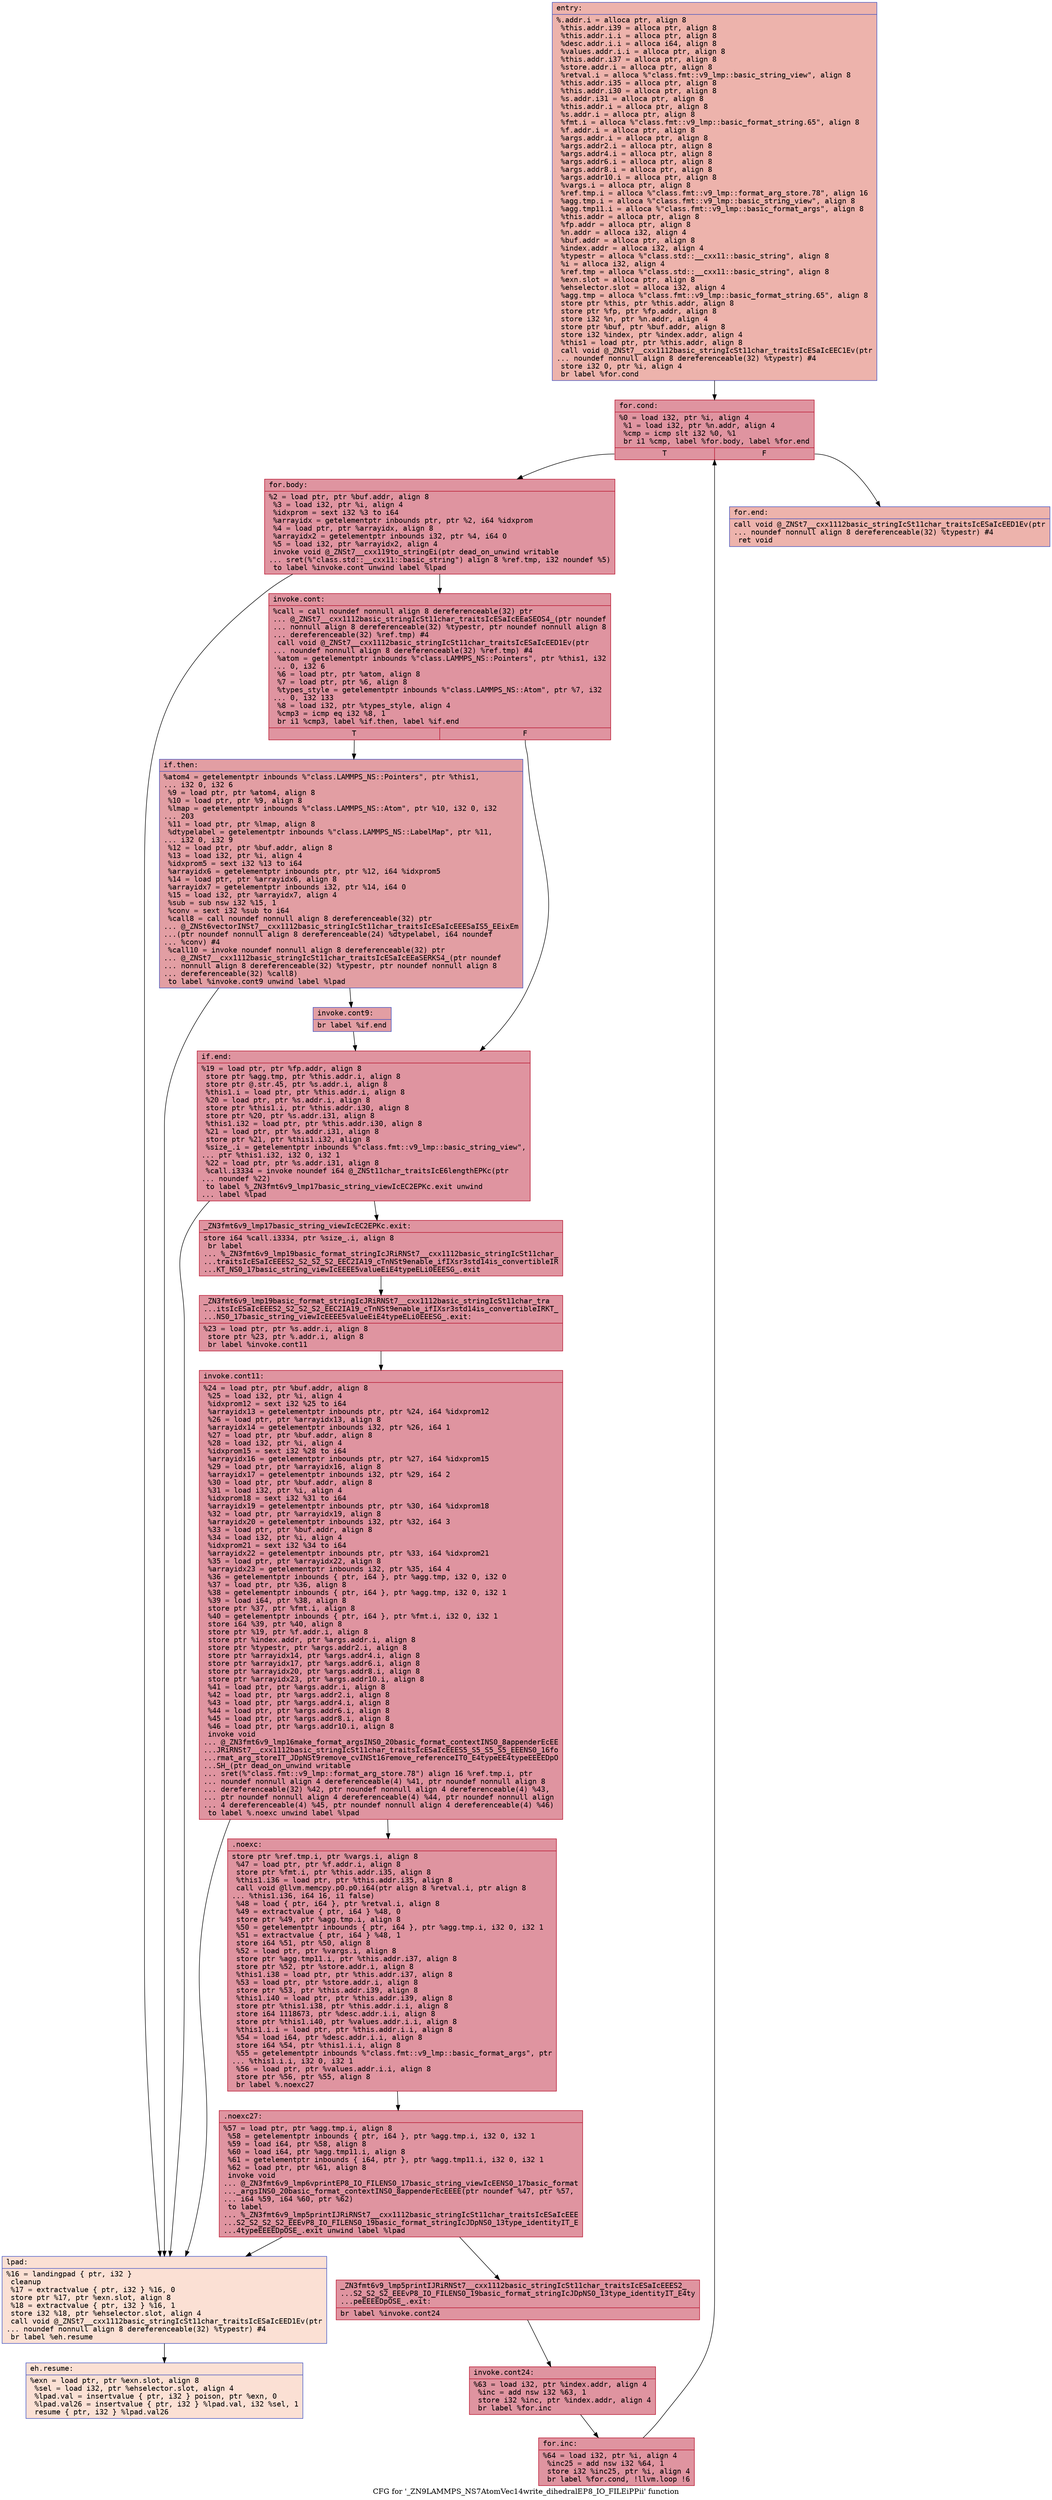 digraph "CFG for '_ZN9LAMMPS_NS7AtomVec14write_dihedralEP8_IO_FILEiPPii' function" {
	label="CFG for '_ZN9LAMMPS_NS7AtomVec14write_dihedralEP8_IO_FILEiPPii' function";

	Node0x56285abd4af0 [shape=record,color="#3d50c3ff", style=filled, fillcolor="#d6524470" fontname="Courier",label="{entry:\l|  %.addr.i = alloca ptr, align 8\l  %this.addr.i39 = alloca ptr, align 8\l  %this.addr.i.i = alloca ptr, align 8\l  %desc.addr.i.i = alloca i64, align 8\l  %values.addr.i.i = alloca ptr, align 8\l  %this.addr.i37 = alloca ptr, align 8\l  %store.addr.i = alloca ptr, align 8\l  %retval.i = alloca %\"class.fmt::v9_lmp::basic_string_view\", align 8\l  %this.addr.i35 = alloca ptr, align 8\l  %this.addr.i30 = alloca ptr, align 8\l  %s.addr.i31 = alloca ptr, align 8\l  %this.addr.i = alloca ptr, align 8\l  %s.addr.i = alloca ptr, align 8\l  %fmt.i = alloca %\"class.fmt::v9_lmp::basic_format_string.65\", align 8\l  %f.addr.i = alloca ptr, align 8\l  %args.addr.i = alloca ptr, align 8\l  %args.addr2.i = alloca ptr, align 8\l  %args.addr4.i = alloca ptr, align 8\l  %args.addr6.i = alloca ptr, align 8\l  %args.addr8.i = alloca ptr, align 8\l  %args.addr10.i = alloca ptr, align 8\l  %vargs.i = alloca ptr, align 8\l  %ref.tmp.i = alloca %\"class.fmt::v9_lmp::format_arg_store.78\", align 16\l  %agg.tmp.i = alloca %\"class.fmt::v9_lmp::basic_string_view\", align 8\l  %agg.tmp11.i = alloca %\"class.fmt::v9_lmp::basic_format_args\", align 8\l  %this.addr = alloca ptr, align 8\l  %fp.addr = alloca ptr, align 8\l  %n.addr = alloca i32, align 4\l  %buf.addr = alloca ptr, align 8\l  %index.addr = alloca i32, align 4\l  %typestr = alloca %\"class.std::__cxx11::basic_string\", align 8\l  %i = alloca i32, align 4\l  %ref.tmp = alloca %\"class.std::__cxx11::basic_string\", align 8\l  %exn.slot = alloca ptr, align 8\l  %ehselector.slot = alloca i32, align 4\l  %agg.tmp = alloca %\"class.fmt::v9_lmp::basic_format_string.65\", align 8\l  store ptr %this, ptr %this.addr, align 8\l  store ptr %fp, ptr %fp.addr, align 8\l  store i32 %n, ptr %n.addr, align 4\l  store ptr %buf, ptr %buf.addr, align 8\l  store i32 %index, ptr %index.addr, align 4\l  %this1 = load ptr, ptr %this.addr, align 8\l  call void @_ZNSt7__cxx1112basic_stringIcSt11char_traitsIcESaIcEEC1Ev(ptr\l... noundef nonnull align 8 dereferenceable(32) %typestr) #4\l  store i32 0, ptr %i, align 4\l  br label %for.cond\l}"];
	Node0x56285abd4af0 -> Node0x56285abdf940[tooltip="entry -> for.cond\nProbability 100.00%" ];
	Node0x56285abdf940 [shape=record,color="#b70d28ff", style=filled, fillcolor="#b70d2870" fontname="Courier",label="{for.cond:\l|  %0 = load i32, ptr %i, align 4\l  %1 = load i32, ptr %n.addr, align 4\l  %cmp = icmp slt i32 %0, %1\l  br i1 %cmp, label %for.body, label %for.end\l|{<s0>T|<s1>F}}"];
	Node0x56285abdf940:s0 -> Node0x56285abdfd90[tooltip="for.cond -> for.body\nProbability 96.88%" ];
	Node0x56285abdf940:s1 -> Node0x56285abdfe10[tooltip="for.cond -> for.end\nProbability 3.12%" ];
	Node0x56285abdfd90 [shape=record,color="#b70d28ff", style=filled, fillcolor="#b70d2870" fontname="Courier",label="{for.body:\l|  %2 = load ptr, ptr %buf.addr, align 8\l  %3 = load i32, ptr %i, align 4\l  %idxprom = sext i32 %3 to i64\l  %arrayidx = getelementptr inbounds ptr, ptr %2, i64 %idxprom\l  %4 = load ptr, ptr %arrayidx, align 8\l  %arrayidx2 = getelementptr inbounds i32, ptr %4, i64 0\l  %5 = load i32, ptr %arrayidx2, align 4\l  invoke void @_ZNSt7__cxx119to_stringEi(ptr dead_on_unwind writable\l... sret(%\"class.std::__cxx11::basic_string\") align 8 %ref.tmp, i32 noundef %5)\l          to label %invoke.cont unwind label %lpad\l}"];
	Node0x56285abdfd90 -> Node0x56285abd7720[tooltip="for.body -> invoke.cont\nProbability 100.00%" ];
	Node0x56285abdfd90 -> Node0x56285abd77a0[tooltip="for.body -> lpad\nProbability 0.00%" ];
	Node0x56285abd7720 [shape=record,color="#b70d28ff", style=filled, fillcolor="#b70d2870" fontname="Courier",label="{invoke.cont:\l|  %call = call noundef nonnull align 8 dereferenceable(32) ptr\l... @_ZNSt7__cxx1112basic_stringIcSt11char_traitsIcESaIcEEaSEOS4_(ptr noundef\l... nonnull align 8 dereferenceable(32) %typestr, ptr noundef nonnull align 8\l... dereferenceable(32) %ref.tmp) #4\l  call void @_ZNSt7__cxx1112basic_stringIcSt11char_traitsIcESaIcEED1Ev(ptr\l... noundef nonnull align 8 dereferenceable(32) %ref.tmp) #4\l  %atom = getelementptr inbounds %\"class.LAMMPS_NS::Pointers\", ptr %this1, i32\l... 0, i32 6\l  %6 = load ptr, ptr %atom, align 8\l  %7 = load ptr, ptr %6, align 8\l  %types_style = getelementptr inbounds %\"class.LAMMPS_NS::Atom\", ptr %7, i32\l... 0, i32 133\l  %8 = load i32, ptr %types_style, align 4\l  %cmp3 = icmp eq i32 %8, 1\l  br i1 %cmp3, label %if.then, label %if.end\l|{<s0>T|<s1>F}}"];
	Node0x56285abd7720:s0 -> Node0x56285abe0920[tooltip="invoke.cont -> if.then\nProbability 50.00%" ];
	Node0x56285abd7720:s1 -> Node0x56285abe0fa0[tooltip="invoke.cont -> if.end\nProbability 50.00%" ];
	Node0x56285abe0920 [shape=record,color="#3d50c3ff", style=filled, fillcolor="#be242e70" fontname="Courier",label="{if.then:\l|  %atom4 = getelementptr inbounds %\"class.LAMMPS_NS::Pointers\", ptr %this1,\l... i32 0, i32 6\l  %9 = load ptr, ptr %atom4, align 8\l  %10 = load ptr, ptr %9, align 8\l  %lmap = getelementptr inbounds %\"class.LAMMPS_NS::Atom\", ptr %10, i32 0, i32\l... 203\l  %11 = load ptr, ptr %lmap, align 8\l  %dtypelabel = getelementptr inbounds %\"class.LAMMPS_NS::LabelMap\", ptr %11,\l... i32 0, i32 9\l  %12 = load ptr, ptr %buf.addr, align 8\l  %13 = load i32, ptr %i, align 4\l  %idxprom5 = sext i32 %13 to i64\l  %arrayidx6 = getelementptr inbounds ptr, ptr %12, i64 %idxprom5\l  %14 = load ptr, ptr %arrayidx6, align 8\l  %arrayidx7 = getelementptr inbounds i32, ptr %14, i64 0\l  %15 = load i32, ptr %arrayidx7, align 4\l  %sub = sub nsw i32 %15, 1\l  %conv = sext i32 %sub to i64\l  %call8 = call noundef nonnull align 8 dereferenceable(32) ptr\l... @_ZNSt6vectorINSt7__cxx1112basic_stringIcSt11char_traitsIcESaIcEEESaIS5_EEixEm\l...(ptr noundef nonnull align 8 dereferenceable(24) %dtypelabel, i64 noundef\l... %conv) #4\l  %call10 = invoke noundef nonnull align 8 dereferenceable(32) ptr\l... @_ZNSt7__cxx1112basic_stringIcSt11char_traitsIcESaIcEEaSERKS4_(ptr noundef\l... nonnull align 8 dereferenceable(32) %typestr, ptr noundef nonnull align 8\l... dereferenceable(32) %call8)\l          to label %invoke.cont9 unwind label %lpad\l}"];
	Node0x56285abe0920 -> Node0x56285abe1c00[tooltip="if.then -> invoke.cont9\nProbability 100.00%" ];
	Node0x56285abe0920 -> Node0x56285abd77a0[tooltip="if.then -> lpad\nProbability 0.00%" ];
	Node0x56285abe1c00 [shape=record,color="#3d50c3ff", style=filled, fillcolor="#be242e70" fontname="Courier",label="{invoke.cont9:\l|  br label %if.end\l}"];
	Node0x56285abe1c00 -> Node0x56285abe0fa0[tooltip="invoke.cont9 -> if.end\nProbability 100.00%" ];
	Node0x56285abd77a0 [shape=record,color="#3d50c3ff", style=filled, fillcolor="#f7b99e70" fontname="Courier",label="{lpad:\l|  %16 = landingpad \{ ptr, i32 \}\l          cleanup\l  %17 = extractvalue \{ ptr, i32 \} %16, 0\l  store ptr %17, ptr %exn.slot, align 8\l  %18 = extractvalue \{ ptr, i32 \} %16, 1\l  store i32 %18, ptr %ehselector.slot, align 4\l  call void @_ZNSt7__cxx1112basic_stringIcSt11char_traitsIcESaIcEED1Ev(ptr\l... noundef nonnull align 8 dereferenceable(32) %typestr) #4\l  br label %eh.resume\l}"];
	Node0x56285abd77a0 -> Node0x56285abe1bb0[tooltip="lpad -> eh.resume\nProbability 100.00%" ];
	Node0x56285abe0fa0 [shape=record,color="#b70d28ff", style=filled, fillcolor="#b70d2870" fontname="Courier",label="{if.end:\l|  %19 = load ptr, ptr %fp.addr, align 8\l  store ptr %agg.tmp, ptr %this.addr.i, align 8\l  store ptr @.str.45, ptr %s.addr.i, align 8\l  %this1.i = load ptr, ptr %this.addr.i, align 8\l  %20 = load ptr, ptr %s.addr.i, align 8\l  store ptr %this1.i, ptr %this.addr.i30, align 8\l  store ptr %20, ptr %s.addr.i31, align 8\l  %this1.i32 = load ptr, ptr %this.addr.i30, align 8\l  %21 = load ptr, ptr %s.addr.i31, align 8\l  store ptr %21, ptr %this1.i32, align 8\l  %size_.i = getelementptr inbounds %\"class.fmt::v9_lmp::basic_string_view\",\l... ptr %this1.i32, i32 0, i32 1\l  %22 = load ptr, ptr %s.addr.i31, align 8\l  %call.i3334 = invoke noundef i64 @_ZNSt11char_traitsIcE6lengthEPKc(ptr\l... noundef %22)\l          to label %_ZN3fmt6v9_lmp17basic_string_viewIcEC2EPKc.exit unwind\l... label %lpad\l}"];
	Node0x56285abe0fa0 -> Node0x56285abe29f0[tooltip="if.end -> _ZN3fmt6v9_lmp17basic_string_viewIcEC2EPKc.exit\nProbability 100.00%" ];
	Node0x56285abe0fa0 -> Node0x56285abd77a0[tooltip="if.end -> lpad\nProbability 0.00%" ];
	Node0x56285abe29f0 [shape=record,color="#b70d28ff", style=filled, fillcolor="#b70d2870" fontname="Courier",label="{_ZN3fmt6v9_lmp17basic_string_viewIcEC2EPKc.exit:\l|  store i64 %call.i3334, ptr %size_.i, align 8\l  br label\l... %_ZN3fmt6v9_lmp19basic_format_stringIcJRiRNSt7__cxx1112basic_stringIcSt11char_\l...traitsIcESaIcEEES2_S2_S2_S2_EEC2IA19_cTnNSt9enable_ifIXsr3std14is_convertibleIR\l...KT_NS0_17basic_string_viewIcEEEE5valueEiE4typeELi0EEESG_.exit\l}"];
	Node0x56285abe29f0 -> Node0x56285abe2d00[tooltip="_ZN3fmt6v9_lmp17basic_string_viewIcEC2EPKc.exit -> _ZN3fmt6v9_lmp19basic_format_stringIcJRiRNSt7__cxx1112basic_stringIcSt11char_traitsIcESaIcEEES2_S2_S2_S2_EEC2IA19_cTnNSt9enable_ifIXsr3std14is_convertibleIRKT_NS0_17basic_string_viewIcEEEE5valueEiE4typeELi0EEESG_.exit\nProbability 100.00%" ];
	Node0x56285abe2d00 [shape=record,color="#b70d28ff", style=filled, fillcolor="#b70d2870" fontname="Courier",label="{_ZN3fmt6v9_lmp19basic_format_stringIcJRiRNSt7__cxx1112basic_stringIcSt11char_tra\l...itsIcESaIcEEES2_S2_S2_S2_EEC2IA19_cTnNSt9enable_ifIXsr3std14is_convertibleIRKT_\l...NS0_17basic_string_viewIcEEEE5valueEiE4typeELi0EEESG_.exit:\l|  %23 = load ptr, ptr %s.addr.i, align 8\l  store ptr %23, ptr %.addr.i, align 8\l  br label %invoke.cont11\l}"];
	Node0x56285abe2d00 -> Node0x56285abe31c0[tooltip="_ZN3fmt6v9_lmp19basic_format_stringIcJRiRNSt7__cxx1112basic_stringIcSt11char_traitsIcESaIcEEES2_S2_S2_S2_EEC2IA19_cTnNSt9enable_ifIXsr3std14is_convertibleIRKT_NS0_17basic_string_viewIcEEEE5valueEiE4typeELi0EEESG_.exit -> invoke.cont11\nProbability 100.00%" ];
	Node0x56285abe31c0 [shape=record,color="#b70d28ff", style=filled, fillcolor="#b70d2870" fontname="Courier",label="{invoke.cont11:\l|  %24 = load ptr, ptr %buf.addr, align 8\l  %25 = load i32, ptr %i, align 4\l  %idxprom12 = sext i32 %25 to i64\l  %arrayidx13 = getelementptr inbounds ptr, ptr %24, i64 %idxprom12\l  %26 = load ptr, ptr %arrayidx13, align 8\l  %arrayidx14 = getelementptr inbounds i32, ptr %26, i64 1\l  %27 = load ptr, ptr %buf.addr, align 8\l  %28 = load i32, ptr %i, align 4\l  %idxprom15 = sext i32 %28 to i64\l  %arrayidx16 = getelementptr inbounds ptr, ptr %27, i64 %idxprom15\l  %29 = load ptr, ptr %arrayidx16, align 8\l  %arrayidx17 = getelementptr inbounds i32, ptr %29, i64 2\l  %30 = load ptr, ptr %buf.addr, align 8\l  %31 = load i32, ptr %i, align 4\l  %idxprom18 = sext i32 %31 to i64\l  %arrayidx19 = getelementptr inbounds ptr, ptr %30, i64 %idxprom18\l  %32 = load ptr, ptr %arrayidx19, align 8\l  %arrayidx20 = getelementptr inbounds i32, ptr %32, i64 3\l  %33 = load ptr, ptr %buf.addr, align 8\l  %34 = load i32, ptr %i, align 4\l  %idxprom21 = sext i32 %34 to i64\l  %arrayidx22 = getelementptr inbounds ptr, ptr %33, i64 %idxprom21\l  %35 = load ptr, ptr %arrayidx22, align 8\l  %arrayidx23 = getelementptr inbounds i32, ptr %35, i64 4\l  %36 = getelementptr inbounds \{ ptr, i64 \}, ptr %agg.tmp, i32 0, i32 0\l  %37 = load ptr, ptr %36, align 8\l  %38 = getelementptr inbounds \{ ptr, i64 \}, ptr %agg.tmp, i32 0, i32 1\l  %39 = load i64, ptr %38, align 8\l  store ptr %37, ptr %fmt.i, align 8\l  %40 = getelementptr inbounds \{ ptr, i64 \}, ptr %fmt.i, i32 0, i32 1\l  store i64 %39, ptr %40, align 8\l  store ptr %19, ptr %f.addr.i, align 8\l  store ptr %index.addr, ptr %args.addr.i, align 8\l  store ptr %typestr, ptr %args.addr2.i, align 8\l  store ptr %arrayidx14, ptr %args.addr4.i, align 8\l  store ptr %arrayidx17, ptr %args.addr6.i, align 8\l  store ptr %arrayidx20, ptr %args.addr8.i, align 8\l  store ptr %arrayidx23, ptr %args.addr10.i, align 8\l  %41 = load ptr, ptr %args.addr.i, align 8\l  %42 = load ptr, ptr %args.addr2.i, align 8\l  %43 = load ptr, ptr %args.addr4.i, align 8\l  %44 = load ptr, ptr %args.addr6.i, align 8\l  %45 = load ptr, ptr %args.addr8.i, align 8\l  %46 = load ptr, ptr %args.addr10.i, align 8\l  invoke void\l... @_ZN3fmt6v9_lmp16make_format_argsINS0_20basic_format_contextINS0_8appenderEcEE\l...JRiRNSt7__cxx1112basic_stringIcSt11char_traitsIcESaIcEEES5_S5_S5_S5_EEENS0_16fo\l...rmat_arg_storeIT_JDpNSt9remove_cvINSt16remove_referenceIT0_E4typeEE4typeEEEEDpO\l...SH_(ptr dead_on_unwind writable\l... sret(%\"class.fmt::v9_lmp::format_arg_store.78\") align 16 %ref.tmp.i, ptr\l... noundef nonnull align 4 dereferenceable(4) %41, ptr noundef nonnull align 8\l... dereferenceable(32) %42, ptr noundef nonnull align 4 dereferenceable(4) %43,\l... ptr noundef nonnull align 4 dereferenceable(4) %44, ptr noundef nonnull align\l... 4 dereferenceable(4) %45, ptr noundef nonnull align 4 dereferenceable(4) %46)\l          to label %.noexc unwind label %lpad\l}"];
	Node0x56285abe31c0 -> Node0x56285abe4e60[tooltip="invoke.cont11 -> .noexc\nProbability 100.00%" ];
	Node0x56285abe31c0 -> Node0x56285abd77a0[tooltip="invoke.cont11 -> lpad\nProbability 0.00%" ];
	Node0x56285abe4e60 [shape=record,color="#b70d28ff", style=filled, fillcolor="#b70d2870" fontname="Courier",label="{.noexc:\l|  store ptr %ref.tmp.i, ptr %vargs.i, align 8\l  %47 = load ptr, ptr %f.addr.i, align 8\l  store ptr %fmt.i, ptr %this.addr.i35, align 8\l  %this1.i36 = load ptr, ptr %this.addr.i35, align 8\l  call void @llvm.memcpy.p0.p0.i64(ptr align 8 %retval.i, ptr align 8\l... %this1.i36, i64 16, i1 false)\l  %48 = load \{ ptr, i64 \}, ptr %retval.i, align 8\l  %49 = extractvalue \{ ptr, i64 \} %48, 0\l  store ptr %49, ptr %agg.tmp.i, align 8\l  %50 = getelementptr inbounds \{ ptr, i64 \}, ptr %agg.tmp.i, i32 0, i32 1\l  %51 = extractvalue \{ ptr, i64 \} %48, 1\l  store i64 %51, ptr %50, align 8\l  %52 = load ptr, ptr %vargs.i, align 8\l  store ptr %agg.tmp11.i, ptr %this.addr.i37, align 8\l  store ptr %52, ptr %store.addr.i, align 8\l  %this1.i38 = load ptr, ptr %this.addr.i37, align 8\l  %53 = load ptr, ptr %store.addr.i, align 8\l  store ptr %53, ptr %this.addr.i39, align 8\l  %this1.i40 = load ptr, ptr %this.addr.i39, align 8\l  store ptr %this1.i38, ptr %this.addr.i.i, align 8\l  store i64 1118673, ptr %desc.addr.i.i, align 8\l  store ptr %this1.i40, ptr %values.addr.i.i, align 8\l  %this1.i.i = load ptr, ptr %this.addr.i.i, align 8\l  %54 = load i64, ptr %desc.addr.i.i, align 8\l  store i64 %54, ptr %this1.i.i, align 8\l  %55 = getelementptr inbounds %\"class.fmt::v9_lmp::basic_format_args\", ptr\l... %this1.i.i, i32 0, i32 1\l  %56 = load ptr, ptr %values.addr.i.i, align 8\l  store ptr %56, ptr %55, align 8\l  br label %.noexc27\l}"];
	Node0x56285abe4e60 -> Node0x56285abe6960[tooltip=".noexc -> .noexc27\nProbability 100.00%" ];
	Node0x56285abe6960 [shape=record,color="#b70d28ff", style=filled, fillcolor="#b70d2870" fontname="Courier",label="{.noexc27:\l|  %57 = load ptr, ptr %agg.tmp.i, align 8\l  %58 = getelementptr inbounds \{ ptr, i64 \}, ptr %agg.tmp.i, i32 0, i32 1\l  %59 = load i64, ptr %58, align 8\l  %60 = load i64, ptr %agg.tmp11.i, align 8\l  %61 = getelementptr inbounds \{ i64, ptr \}, ptr %agg.tmp11.i, i32 0, i32 1\l  %62 = load ptr, ptr %61, align 8\l  invoke void\l... @_ZN3fmt6v9_lmp6vprintEP8_IO_FILENS0_17basic_string_viewIcEENS0_17basic_format\l..._argsINS0_20basic_format_contextINS0_8appenderEcEEEE(ptr noundef %47, ptr %57,\l... i64 %59, i64 %60, ptr %62)\l          to label\l... %_ZN3fmt6v9_lmp5printIJRiRNSt7__cxx1112basic_stringIcSt11char_traitsIcESaIcEEE\l...S2_S2_S2_S2_EEEvP8_IO_FILENS0_19basic_format_stringIcJDpNS0_13type_identityIT_E\l...4typeEEEEDpOSE_.exit unwind label %lpad\l}"];
	Node0x56285abe6960 -> Node0x56285abe6ef0[tooltip=".noexc27 -> _ZN3fmt6v9_lmp5printIJRiRNSt7__cxx1112basic_stringIcSt11char_traitsIcESaIcEEES2_S2_S2_S2_EEEvP8_IO_FILENS0_19basic_format_stringIcJDpNS0_13type_identityIT_E4typeEEEEDpOSE_.exit\nProbability 100.00%" ];
	Node0x56285abe6960 -> Node0x56285abd77a0[tooltip=".noexc27 -> lpad\nProbability 0.00%" ];
	Node0x56285abe6ef0 [shape=record,color="#b70d28ff", style=filled, fillcolor="#b70d2870" fontname="Courier",label="{_ZN3fmt6v9_lmp5printIJRiRNSt7__cxx1112basic_stringIcSt11char_traitsIcESaIcEEES2_\l...S2_S2_S2_EEEvP8_IO_FILENS0_19basic_format_stringIcJDpNS0_13type_identityIT_E4ty\l...peEEEEDpOSE_.exit:\l|  br label %invoke.cont24\l}"];
	Node0x56285abe6ef0 -> Node0x56285abe7400[tooltip="_ZN3fmt6v9_lmp5printIJRiRNSt7__cxx1112basic_stringIcSt11char_traitsIcESaIcEEES2_S2_S2_S2_EEEvP8_IO_FILENS0_19basic_format_stringIcJDpNS0_13type_identityIT_E4typeEEEEDpOSE_.exit -> invoke.cont24\nProbability 100.00%" ];
	Node0x56285abe7400 [shape=record,color="#b70d28ff", style=filled, fillcolor="#b70d2870" fontname="Courier",label="{invoke.cont24:\l|  %63 = load i32, ptr %index.addr, align 4\l  %inc = add nsw i32 %63, 1\l  store i32 %inc, ptr %index.addr, align 4\l  br label %for.inc\l}"];
	Node0x56285abe7400 -> Node0x56285abe0320[tooltip="invoke.cont24 -> for.inc\nProbability 100.00%" ];
	Node0x56285abe0320 [shape=record,color="#b70d28ff", style=filled, fillcolor="#b70d2870" fontname="Courier",label="{for.inc:\l|  %64 = load i32, ptr %i, align 4\l  %inc25 = add nsw i32 %64, 1\l  store i32 %inc25, ptr %i, align 4\l  br label %for.cond, !llvm.loop !6\l}"];
	Node0x56285abe0320 -> Node0x56285abdf940[tooltip="for.inc -> for.cond\nProbability 100.00%" ];
	Node0x56285abdfe10 [shape=record,color="#3d50c3ff", style=filled, fillcolor="#d6524470" fontname="Courier",label="{for.end:\l|  call void @_ZNSt7__cxx1112basic_stringIcSt11char_traitsIcESaIcEED1Ev(ptr\l... noundef nonnull align 8 dereferenceable(32) %typestr) #4\l  ret void\l}"];
	Node0x56285abe1bb0 [shape=record,color="#3d50c3ff", style=filled, fillcolor="#f7b99e70" fontname="Courier",label="{eh.resume:\l|  %exn = load ptr, ptr %exn.slot, align 8\l  %sel = load i32, ptr %ehselector.slot, align 4\l  %lpad.val = insertvalue \{ ptr, i32 \} poison, ptr %exn, 0\l  %lpad.val26 = insertvalue \{ ptr, i32 \} %lpad.val, i32 %sel, 1\l  resume \{ ptr, i32 \} %lpad.val26\l}"];
}
